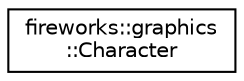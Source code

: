 digraph "Graphical Class Hierarchy"
{
 // LATEX_PDF_SIZE
  edge [fontname="Helvetica",fontsize="10",labelfontname="Helvetica",labelfontsize="10"];
  node [fontname="Helvetica",fontsize="10",shape=record];
  rankdir="LR";
  Node0 [label="fireworks::graphics\l::Character",height=0.2,width=0.4,color="black", fillcolor="white", style="filled",URL="$structfireworks_1_1graphics_1_1_character.html",tooltip="Struct denoting the text character of the font."];
}

